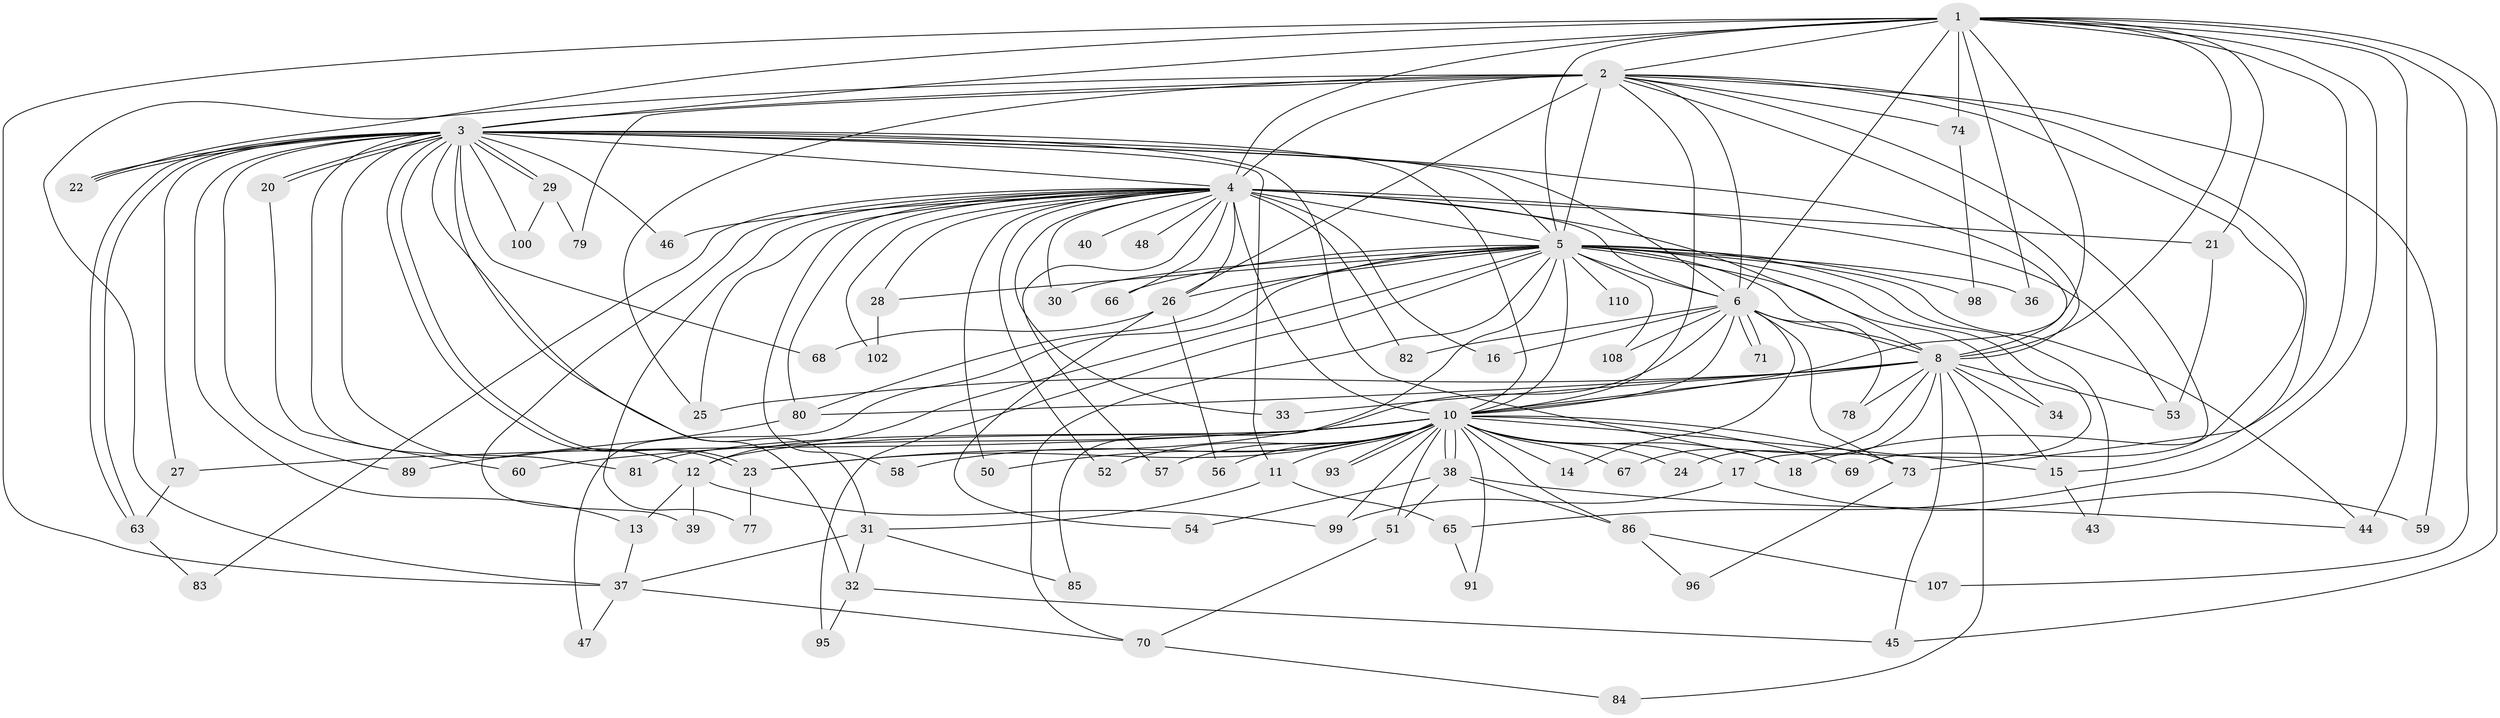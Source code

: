 // original degree distribution, {18: 0.01818181818181818, 20: 0.00909090909090909, 34: 0.00909090909090909, 13: 0.00909090909090909, 23: 0.00909090909090909, 30: 0.00909090909090909, 21: 0.00909090909090909, 14: 0.00909090909090909, 33: 0.00909090909090909, 4: 0.10909090909090909, 5: 0.00909090909090909, 3: 0.17272727272727273, 2: 0.5727272727272728, 6: 0.045454545454545456}
// Generated by graph-tools (version 1.1) at 2025/11/02/27/25 16:11:05]
// undirected, 84 vertices, 195 edges
graph export_dot {
graph [start="1"]
  node [color=gray90,style=filled];
  1 [super="+61"];
  2 [super="+42"];
  3 [super="+109"];
  4 [super="+7"];
  5 [super="+9"];
  6 [super="+49"];
  8 [super="+62"];
  10 [super="+19"];
  11;
  12 [super="+94"];
  13;
  14;
  15;
  16;
  17 [super="+106"];
  18 [super="+41"];
  20;
  21;
  22;
  23 [super="+76"];
  24;
  25 [super="+75"];
  26 [super="+64"];
  27 [super="+35"];
  28;
  29;
  30;
  31 [super="+105"];
  32;
  33;
  34;
  36;
  37 [super="+104"];
  38 [super="+101"];
  39;
  40;
  43;
  44 [super="+88"];
  45 [super="+55"];
  46;
  47;
  48;
  50;
  51 [super="+90"];
  52;
  53 [super="+87"];
  54;
  56;
  57;
  58;
  59;
  60;
  63 [super="+72"];
  65;
  66;
  67;
  68;
  69;
  70;
  71;
  73 [super="+97"];
  74;
  77;
  78;
  79 [super="+103"];
  80 [super="+92"];
  81;
  82;
  83;
  84;
  85;
  86;
  89;
  91;
  93;
  95;
  96;
  98;
  99;
  100;
  102;
  107;
  108;
  110;
  1 -- 2;
  1 -- 3;
  1 -- 4 [weight=2];
  1 -- 5 [weight=2];
  1 -- 6;
  1 -- 8;
  1 -- 10;
  1 -- 21;
  1 -- 36;
  1 -- 45;
  1 -- 65;
  1 -- 73;
  1 -- 74;
  1 -- 107;
  1 -- 22;
  1 -- 44;
  1 -- 37;
  2 -- 3 [weight=2];
  2 -- 4 [weight=2];
  2 -- 5 [weight=2];
  2 -- 6;
  2 -- 8;
  2 -- 10;
  2 -- 15;
  2 -- 18;
  2 -- 25;
  2 -- 59;
  2 -- 69;
  2 -- 74;
  2 -- 79 [weight=2];
  2 -- 37;
  2 -- 26;
  3 -- 4 [weight=2];
  3 -- 5 [weight=2];
  3 -- 6;
  3 -- 8;
  3 -- 10;
  3 -- 11;
  3 -- 12;
  3 -- 13;
  3 -- 18;
  3 -- 20;
  3 -- 20;
  3 -- 22;
  3 -- 22;
  3 -- 23;
  3 -- 23;
  3 -- 27 [weight=2];
  3 -- 29;
  3 -- 29;
  3 -- 31 [weight=2];
  3 -- 32;
  3 -- 46;
  3 -- 63;
  3 -- 63;
  3 -- 68;
  3 -- 81;
  3 -- 89;
  3 -- 100;
  4 -- 5 [weight=4];
  4 -- 6 [weight=2];
  4 -- 8 [weight=3];
  4 -- 10 [weight=2];
  4 -- 25;
  4 -- 26;
  4 -- 48 [weight=2];
  4 -- 58;
  4 -- 66;
  4 -- 77;
  4 -- 16;
  4 -- 80;
  4 -- 82;
  4 -- 83;
  4 -- 21;
  4 -- 28;
  4 -- 30;
  4 -- 33;
  4 -- 102;
  4 -- 39;
  4 -- 40;
  4 -- 46;
  4 -- 50;
  4 -- 52;
  4 -- 57;
  4 -- 53;
  5 -- 6 [weight=2];
  5 -- 8 [weight=2];
  5 -- 10 [weight=2];
  5 -- 17;
  5 -- 26;
  5 -- 28;
  5 -- 30;
  5 -- 34;
  5 -- 36;
  5 -- 44;
  5 -- 66;
  5 -- 70;
  5 -- 85;
  5 -- 95;
  5 -- 98;
  5 -- 110 [weight=2];
  5 -- 43;
  5 -- 108;
  5 -- 47;
  5 -- 12;
  5 -- 80;
  6 -- 8;
  6 -- 10;
  6 -- 14;
  6 -- 16;
  6 -- 71;
  6 -- 71;
  6 -- 73;
  6 -- 78;
  6 -- 82;
  6 -- 108;
  6 -- 23;
  8 -- 10;
  8 -- 15;
  8 -- 24;
  8 -- 33;
  8 -- 34;
  8 -- 53;
  8 -- 67;
  8 -- 78;
  8 -- 80;
  8 -- 84;
  8 -- 45;
  8 -- 25;
  10 -- 11;
  10 -- 12;
  10 -- 14;
  10 -- 17;
  10 -- 27;
  10 -- 38;
  10 -- 38;
  10 -- 50;
  10 -- 51 [weight=2];
  10 -- 52;
  10 -- 56;
  10 -- 57;
  10 -- 58;
  10 -- 60;
  10 -- 67;
  10 -- 69;
  10 -- 81;
  10 -- 93;
  10 -- 93;
  10 -- 99;
  10 -- 86;
  10 -- 24;
  10 -- 91;
  10 -- 15;
  10 -- 18;
  10 -- 23;
  10 -- 73;
  11 -- 31;
  11 -- 65;
  12 -- 13;
  12 -- 39;
  12 -- 99;
  13 -- 37;
  15 -- 43;
  17 -- 59;
  17 -- 99;
  20 -- 60;
  21 -- 53;
  23 -- 77;
  26 -- 54;
  26 -- 56;
  26 -- 68;
  27 -- 63;
  28 -- 102;
  29 -- 79;
  29 -- 100;
  31 -- 32;
  31 -- 37;
  31 -- 85;
  32 -- 45;
  32 -- 95;
  37 -- 47;
  37 -- 70;
  38 -- 44;
  38 -- 54;
  38 -- 86;
  38 -- 51;
  51 -- 70;
  63 -- 83;
  65 -- 91;
  70 -- 84;
  73 -- 96;
  74 -- 98;
  80 -- 89;
  86 -- 96;
  86 -- 107;
}
